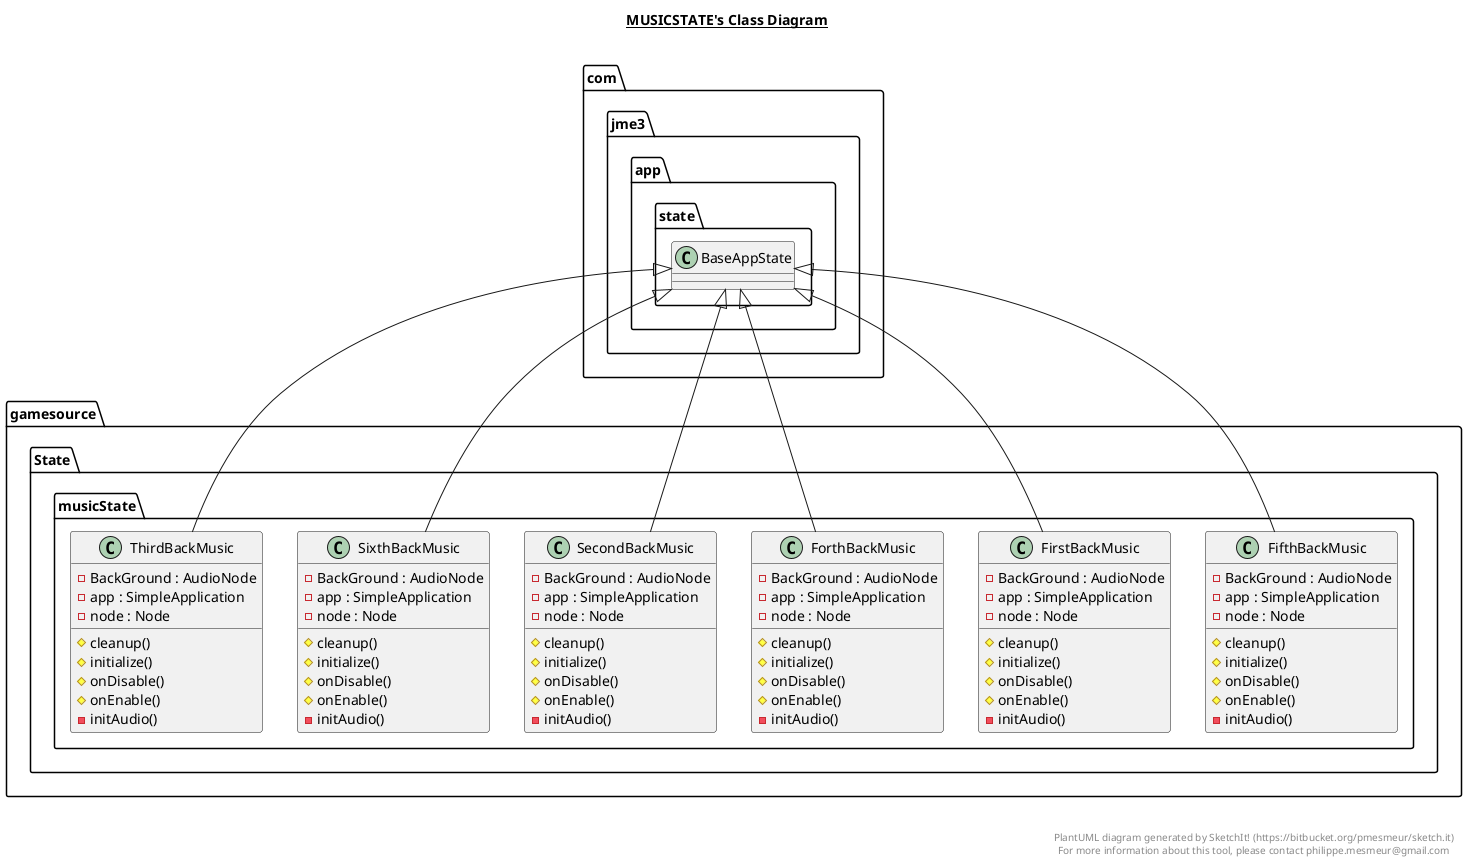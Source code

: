 @startuml

title __MUSICSTATE's Class Diagram__\n

  namespace gamesource {
    namespace State {
      namespace musicState {
        class gamesource.State.musicState.FifthBackMusic {
            - BackGround : AudioNode
            - app : SimpleApplication
            - node : Node
            # cleanup()
            # initialize()
            # onDisable()
            # onEnable()
            - initAudio()
        }
      }
    }
  }
  

  namespace gamesource {
    namespace State {
      namespace musicState {
        class gamesource.State.musicState.FirstBackMusic {
            - BackGround : AudioNode
            - app : SimpleApplication
            - node : Node
            # cleanup()
            # initialize()
            # onDisable()
            # onEnable()
            - initAudio()
        }
      }
    }
  }
  

  namespace gamesource {
    namespace State {
      namespace musicState {
        class gamesource.State.musicState.ForthBackMusic {
            - BackGround : AudioNode
            - app : SimpleApplication
            - node : Node
            # cleanup()
            # initialize()
            # onDisable()
            # onEnable()
            - initAudio()
        }
      }
    }
  }
  

  namespace gamesource {
    namespace State {
      namespace musicState {
        class gamesource.State.musicState.SecondBackMusic {
            - BackGround : AudioNode
            - app : SimpleApplication
            - node : Node
            # cleanup()
            # initialize()
            # onDisable()
            # onEnable()
            - initAudio()
        }
      }
    }
  }
  

  namespace gamesource {
    namespace State {
      namespace musicState {
        class gamesource.State.musicState.SixthBackMusic {
            - BackGround : AudioNode
            - app : SimpleApplication
            - node : Node
            # cleanup()
            # initialize()
            # onDisable()
            # onEnable()
            - initAudio()
        }
      }
    }
  }
  

  namespace gamesource {
    namespace State {
      namespace musicState {
        class gamesource.State.musicState.ThirdBackMusic {
            - BackGround : AudioNode
            - app : SimpleApplication
            - node : Node
            # cleanup()
            # initialize()
            # onDisable()
            # onEnable()
            - initAudio()
        }
      }
    }
  }
  

  gamesource.State.musicState.FifthBackMusic -up-|> com.jme3.app.state.BaseAppState
  gamesource.State.musicState.FirstBackMusic -up-|> com.jme3.app.state.BaseAppState
  gamesource.State.musicState.ForthBackMusic -up-|> com.jme3.app.state.BaseAppState
  gamesource.State.musicState.SecondBackMusic -up-|> com.jme3.app.state.BaseAppState
  gamesource.State.musicState.SixthBackMusic -up-|> com.jme3.app.state.BaseAppState
  gamesource.State.musicState.ThirdBackMusic -up-|> com.jme3.app.state.BaseAppState


right footer


PlantUML diagram generated by SketchIt! (https://bitbucket.org/pmesmeur/sketch.it)
For more information about this tool, please contact philippe.mesmeur@gmail.com
endfooter

@enduml

